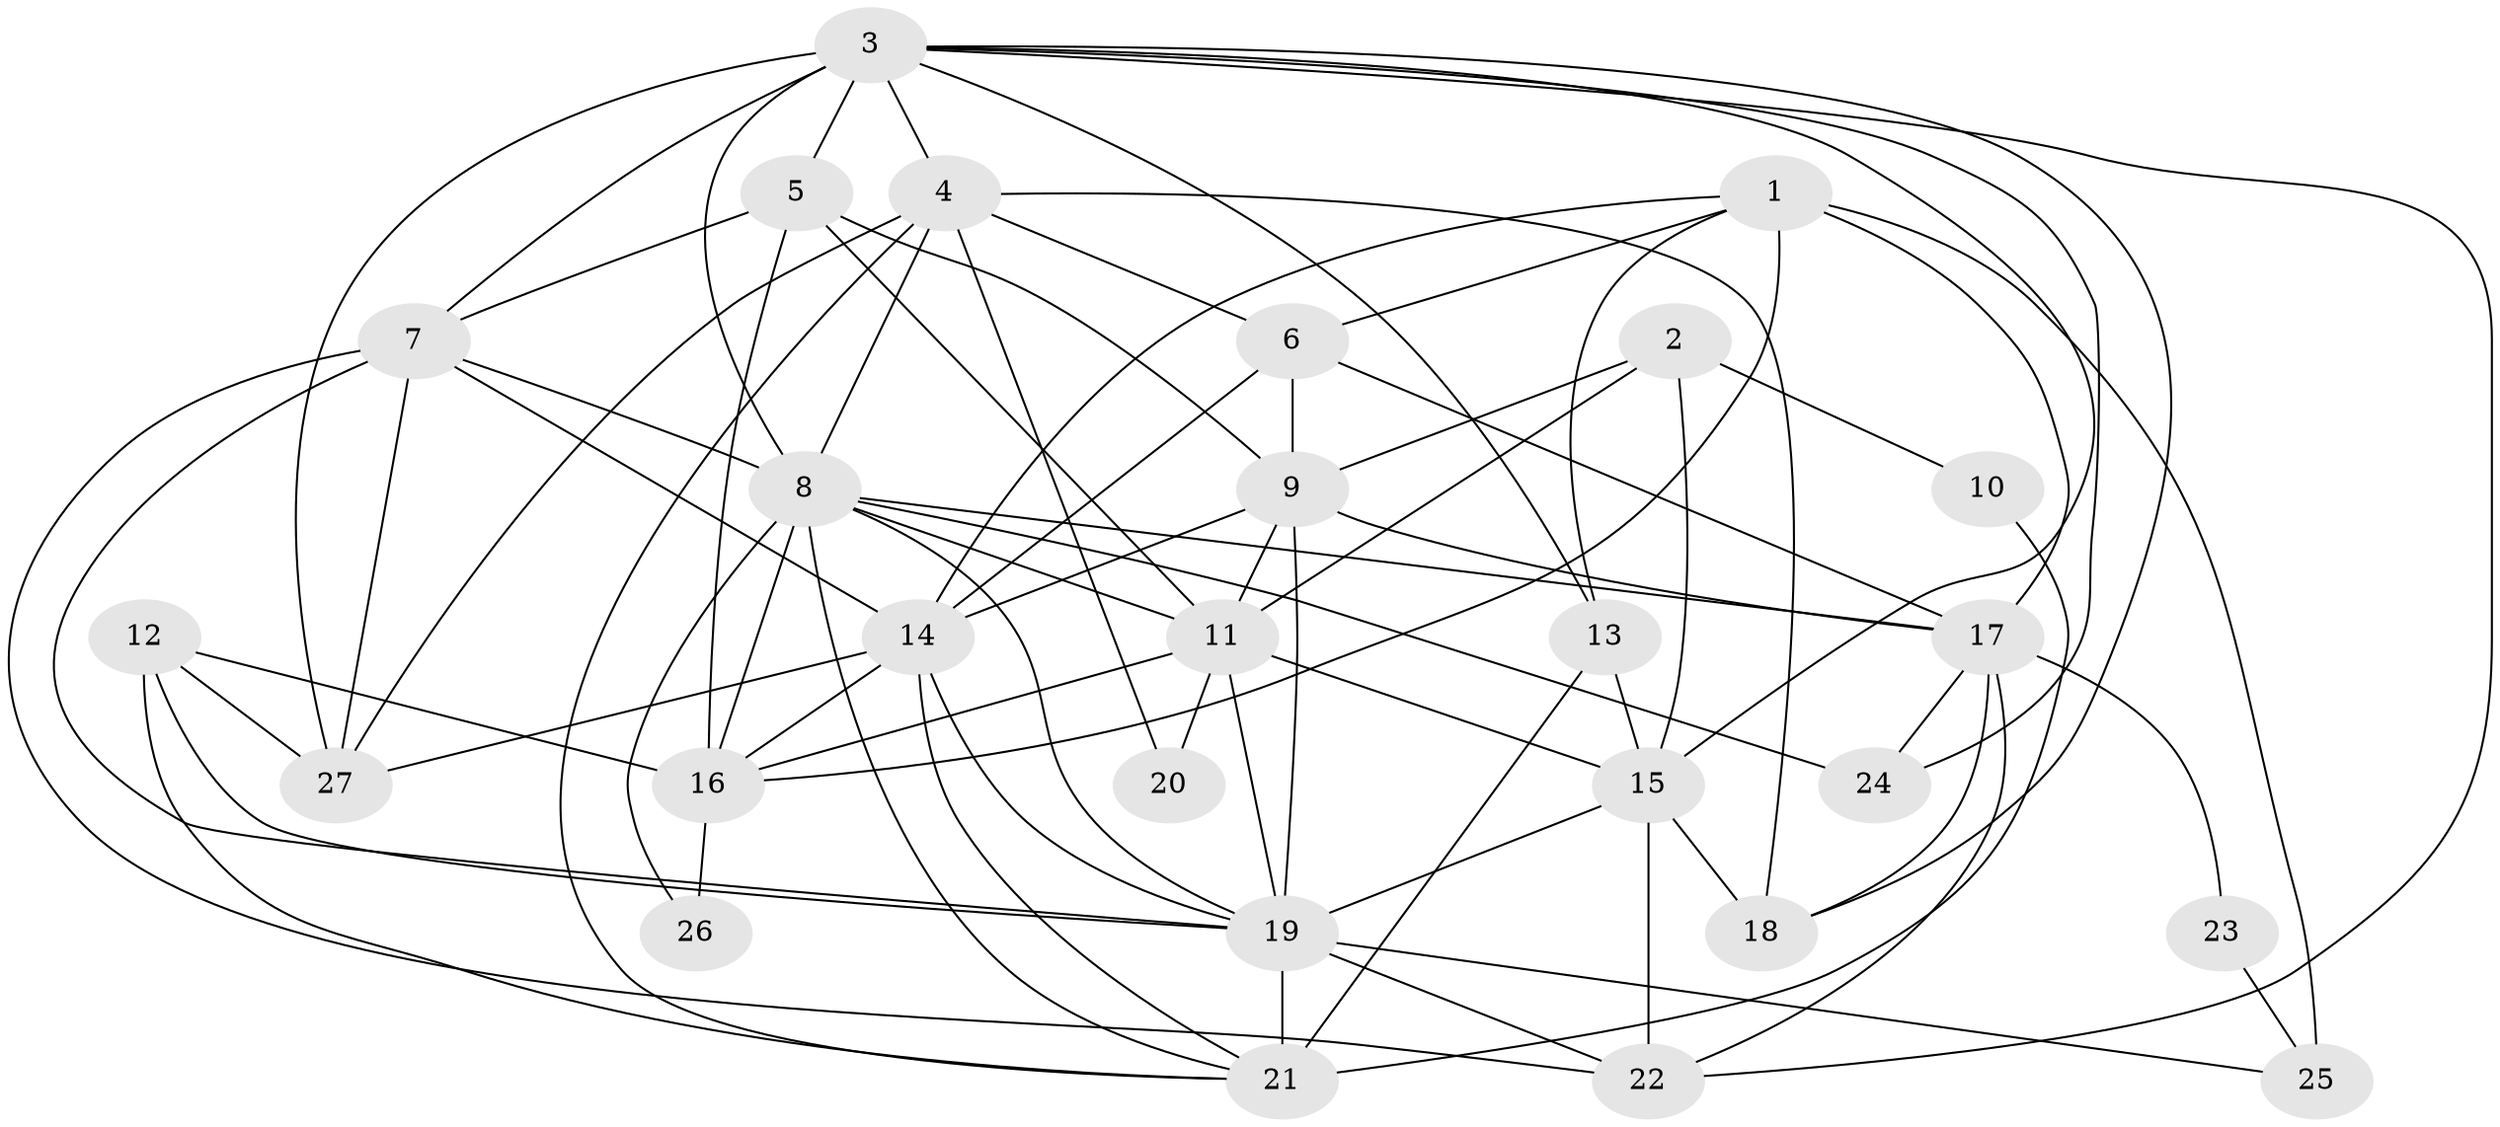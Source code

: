 // original degree distribution, {7: 0.07692307692307693, 3: 0.3076923076923077, 5: 0.1794871794871795, 4: 0.19230769230769232, 2: 0.15384615384615385, 6: 0.07692307692307693, 8: 0.01282051282051282}
// Generated by graph-tools (version 1.1) at 2025/51/03/04/25 22:51:11]
// undirected, 27 vertices, 76 edges
graph export_dot {
  node [color=gray90,style=filled];
  1;
  2;
  3;
  4;
  5;
  6;
  7;
  8;
  9;
  10;
  11;
  12;
  13;
  14;
  15;
  16;
  17;
  18;
  19;
  20;
  21;
  22;
  23;
  24;
  25;
  26;
  27;
  1 -- 6 [weight=2.0];
  1 -- 13 [weight=1.0];
  1 -- 14 [weight=1.0];
  1 -- 16 [weight=1.0];
  1 -- 17 [weight=1.0];
  1 -- 25 [weight=2.0];
  2 -- 9 [weight=2.0];
  2 -- 10 [weight=1.0];
  2 -- 11 [weight=1.0];
  2 -- 15 [weight=1.0];
  3 -- 4 [weight=1.0];
  3 -- 5 [weight=1.0];
  3 -- 7 [weight=2.0];
  3 -- 8 [weight=2.0];
  3 -- 13 [weight=1.0];
  3 -- 15 [weight=1.0];
  3 -- 18 [weight=1.0];
  3 -- 22 [weight=1.0];
  3 -- 24 [weight=1.0];
  3 -- 27 [weight=1.0];
  4 -- 6 [weight=3.0];
  4 -- 8 [weight=1.0];
  4 -- 18 [weight=2.0];
  4 -- 20 [weight=2.0];
  4 -- 21 [weight=2.0];
  4 -- 27 [weight=1.0];
  5 -- 7 [weight=1.0];
  5 -- 9 [weight=1.0];
  5 -- 11 [weight=1.0];
  5 -- 16 [weight=1.0];
  6 -- 9 [weight=1.0];
  6 -- 14 [weight=2.0];
  6 -- 17 [weight=1.0];
  7 -- 8 [weight=1.0];
  7 -- 14 [weight=1.0];
  7 -- 19 [weight=2.0];
  7 -- 22 [weight=1.0];
  7 -- 27 [weight=1.0];
  8 -- 11 [weight=1.0];
  8 -- 16 [weight=2.0];
  8 -- 17 [weight=2.0];
  8 -- 19 [weight=1.0];
  8 -- 21 [weight=1.0];
  8 -- 24 [weight=1.0];
  8 -- 26 [weight=1.0];
  9 -- 11 [weight=1.0];
  9 -- 14 [weight=2.0];
  9 -- 17 [weight=1.0];
  9 -- 19 [weight=1.0];
  10 -- 21 [weight=1.0];
  11 -- 15 [weight=1.0];
  11 -- 16 [weight=1.0];
  11 -- 19 [weight=1.0];
  11 -- 20 [weight=1.0];
  12 -- 16 [weight=2.0];
  12 -- 19 [weight=1.0];
  12 -- 21 [weight=1.0];
  12 -- 27 [weight=1.0];
  13 -- 15 [weight=1.0];
  13 -- 21 [weight=4.0];
  14 -- 16 [weight=1.0];
  14 -- 19 [weight=1.0];
  14 -- 21 [weight=1.0];
  14 -- 27 [weight=1.0];
  15 -- 18 [weight=1.0];
  15 -- 19 [weight=2.0];
  15 -- 22 [weight=1.0];
  16 -- 26 [weight=1.0];
  17 -- 18 [weight=1.0];
  17 -- 22 [weight=1.0];
  17 -- 23 [weight=1.0];
  17 -- 24 [weight=1.0];
  19 -- 21 [weight=2.0];
  19 -- 22 [weight=1.0];
  19 -- 25 [weight=1.0];
  23 -- 25 [weight=1.0];
}
